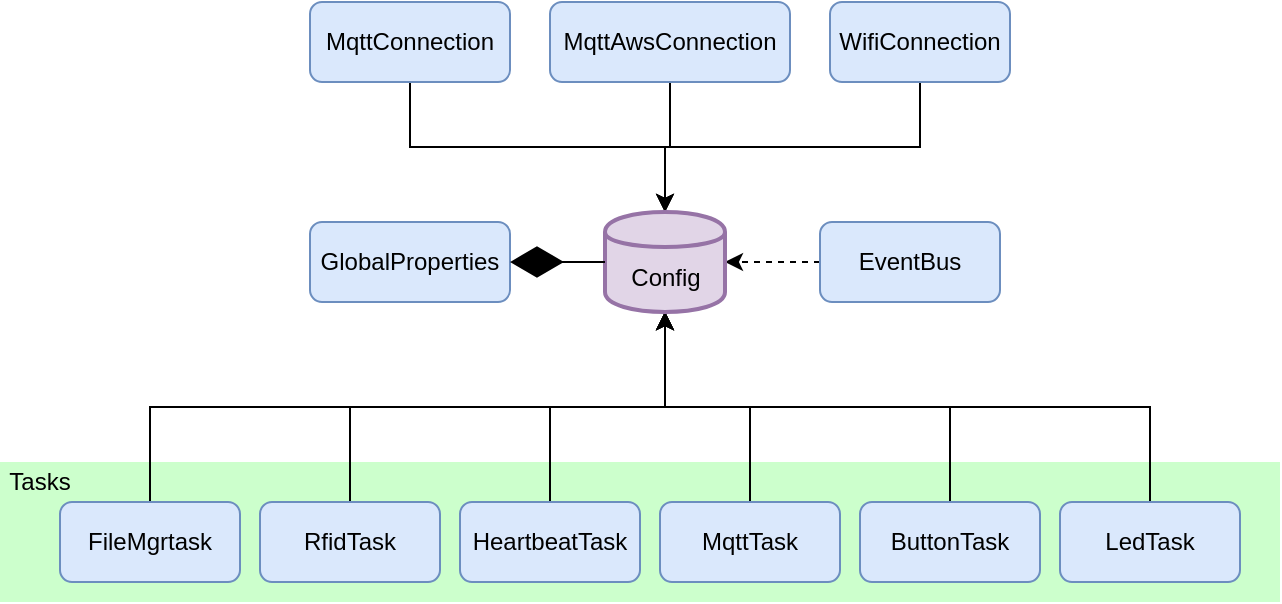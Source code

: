 <mxfile version="12.2.4" pages="1"><diagram id="9ZGphTBdlp2GHHIdH_-Z" name="Page-1"><mxGraphModel dx="950" dy="1112" grid="1" gridSize="10" guides="1" tooltips="1" connect="1" arrows="1" fold="1" page="1" pageScale="1" pageWidth="850" pageHeight="1100" math="0" shadow="0"><root><mxCell id="0"/><mxCell id="1" parent="0"/><mxCell id="17" value="" style="rounded=0;whiteSpace=wrap;html=1;strokeColor=none;strokeWidth=2;fillColor=#CCFFCC;" parent="1" vertex="1"><mxGeometry x="180" y="320" width="640" height="70" as="geometry"/></mxCell><mxCell id="47" style="edgeStyle=orthogonalEdgeStyle;rounded=0;orthogonalLoop=1;jettySize=auto;html=1;dashed=1;" parent="1" source="2" target="41" edge="1"><mxGeometry relative="1" as="geometry"/></mxCell><mxCell id="2" value="EventBus" style="rounded=1;whiteSpace=wrap;html=1;fillColor=#dae8fc;strokeColor=#6c8ebf;" parent="1" vertex="1"><mxGeometry x="590" y="200" width="90" height="40" as="geometry"/></mxCell><mxCell id="3" value="GlobalProperties" style="rounded=1;whiteSpace=wrap;html=1;fillColor=#dae8fc;strokeColor=#6c8ebf;" parent="1" vertex="1"><mxGeometry x="335" y="200" width="100" height="40" as="geometry"/></mxCell><mxCell id="10" style="edgeStyle=orthogonalEdgeStyle;rounded=0;orthogonalLoop=1;jettySize=auto;html=1;entryX=0.5;entryY=0;entryDx=0;entryDy=0;exitX=0.5;exitY=1;exitDx=0;exitDy=0;" parent="1" source="5" target="41" edge="1"><mxGeometry relative="1" as="geometry"/></mxCell><mxCell id="19" style="edgeStyle=orthogonalEdgeStyle;rounded=0;orthogonalLoop=1;jettySize=auto;html=1;exitX=0.5;exitY=0;exitDx=0;exitDy=0;" parent="1" source="11" target="41" edge="1"><mxGeometry relative="1" as="geometry"><mxPoint x="385" y="330" as="sourcePoint"/></mxGeometry></mxCell><mxCell id="20" style="edgeStyle=orthogonalEdgeStyle;rounded=0;orthogonalLoop=1;jettySize=auto;html=1;exitX=0.5;exitY=0;exitDx=0;exitDy=0;" parent="1" source="14" target="41" edge="1"><mxGeometry relative="1" as="geometry"><mxPoint x="385" y="330" as="sourcePoint"/></mxGeometry></mxCell><mxCell id="21" style="edgeStyle=orthogonalEdgeStyle;rounded=0;orthogonalLoop=1;jettySize=auto;html=1;exitX=0.5;exitY=0;exitDx=0;exitDy=0;entryX=0.5;entryY=1;entryDx=0;entryDy=0;" parent="1" source="15" target="41" edge="1"><mxGeometry relative="1" as="geometry"><mxPoint x="385" y="330" as="sourcePoint"/></mxGeometry></mxCell><mxCell id="22" style="edgeStyle=orthogonalEdgeStyle;rounded=0;orthogonalLoop=1;jettySize=auto;html=1;exitX=0.5;exitY=0;exitDx=0;exitDy=0;" parent="1" source="12" target="41" edge="1"><mxGeometry relative="1" as="geometry"><mxPoint x="385" y="330" as="sourcePoint"/></mxGeometry></mxCell><mxCell id="23" style="edgeStyle=orthogonalEdgeStyle;rounded=0;orthogonalLoop=1;jettySize=auto;html=1;exitX=0.5;exitY=0;exitDx=0;exitDy=0;" parent="1" source="13" target="41" edge="1"><mxGeometry relative="1" as="geometry"><mxPoint x="385" y="330" as="sourcePoint"/></mxGeometry></mxCell><mxCell id="24" style="edgeStyle=orthogonalEdgeStyle;rounded=0;orthogonalLoop=1;jettySize=auto;html=1;exitX=0.5;exitY=0;exitDx=0;exitDy=0;" parent="1" source="16" target="41" edge="1"><mxGeometry relative="1" as="geometry"><mxPoint x="385" y="330" as="sourcePoint"/></mxGeometry></mxCell><mxCell id="5" value="WifiConnection" style="rounded=1;whiteSpace=wrap;html=1;fillColor=#dae8fc;strokeColor=#6c8ebf;" parent="1" vertex="1"><mxGeometry x="595" y="90" width="90" height="40" as="geometry"/></mxCell><mxCell id="11" value="HeartbeatTask" style="rounded=1;whiteSpace=wrap;html=1;fillColor=#dae8fc;strokeColor=#6c8ebf;" parent="1" vertex="1"><mxGeometry x="410" y="340" width="90" height="40" as="geometry"/></mxCell><mxCell id="29" style="edgeStyle=orthogonalEdgeStyle;rounded=0;orthogonalLoop=1;jettySize=auto;html=1;exitX=0.5;exitY=1;exitDx=0;exitDy=0;" parent="1" source="26" target="41" edge="1"><mxGeometry relative="1" as="geometry"><mxPoint x="600" y="90" as="sourcePoint"/></mxGeometry></mxCell><mxCell id="30" style="edgeStyle=orthogonalEdgeStyle;rounded=0;orthogonalLoop=1;jettySize=auto;html=1;exitX=0.5;exitY=1;exitDx=0;exitDy=0;" parent="1" source="27" target="41" edge="1"><mxGeometry relative="1" as="geometry"/></mxCell><mxCell id="12" value="MqttTask" style="rounded=1;whiteSpace=wrap;html=1;fillColor=#dae8fc;strokeColor=#6c8ebf;" parent="1" vertex="1"><mxGeometry x="510" y="340" width="90" height="40" as="geometry"/></mxCell><mxCell id="13" value="RfidTask" style="rounded=1;whiteSpace=wrap;html=1;fillColor=#dae8fc;strokeColor=#6c8ebf;" parent="1" vertex="1"><mxGeometry x="310" y="340" width="90" height="40" as="geometry"/></mxCell><mxCell id="14" value="ButtonTask" style="rounded=1;whiteSpace=wrap;html=1;fillColor=#dae8fc;strokeColor=#6c8ebf;" parent="1" vertex="1"><mxGeometry x="610" y="340" width="90" height="40" as="geometry"/></mxCell><mxCell id="15" value="LedTask" style="rounded=1;whiteSpace=wrap;html=1;fillColor=#dae8fc;strokeColor=#6c8ebf;" parent="1" vertex="1"><mxGeometry x="710" y="340" width="90" height="40" as="geometry"/></mxCell><mxCell id="16" value="FileMgrtask" style="rounded=1;whiteSpace=wrap;html=1;fillColor=#dae8fc;strokeColor=#6c8ebf;" parent="1" vertex="1"><mxGeometry x="210" y="340" width="90" height="40" as="geometry"/></mxCell><mxCell id="26" value="MqttConnection" style="rounded=1;whiteSpace=wrap;html=1;fillColor=#dae8fc;strokeColor=#6c8ebf;" parent="1" vertex="1"><mxGeometry x="335" y="90" width="100" height="40" as="geometry"/></mxCell><mxCell id="27" value="MqttAwsConnection" style="rounded=1;whiteSpace=wrap;html=1;fillColor=#dae8fc;strokeColor=#6c8ebf;" parent="1" vertex="1"><mxGeometry x="455" y="90" width="120" height="40" as="geometry"/></mxCell><mxCell id="41" value="Config" style="shape=cylinder;whiteSpace=wrap;html=1;boundedLbl=1;backgroundOutline=1;strokeColor=#9673a6;strokeWidth=2;fillColor=#e1d5e7;" parent="1" vertex="1"><mxGeometry x="482.5" y="195" width="60" height="50" as="geometry"/></mxCell><mxCell id="42" value="" style="endArrow=diamondThin;endFill=1;endSize=24;html=1;" parent="1" source="41" target="3" edge="1"><mxGeometry width="160" relative="1" as="geometry"><mxPoint x="300" y="230" as="sourcePoint"/><mxPoint x="345" y="230" as="targetPoint"/></mxGeometry></mxCell><mxCell id="44" value="Tasks" style="text;html=1;strokeColor=none;fillColor=none;align=center;verticalAlign=middle;whiteSpace=wrap;rounded=0;" parent="1" vertex="1"><mxGeometry x="180" y="320" width="40" height="20" as="geometry"/></mxCell></root></mxGraphModel></diagram></mxfile>
